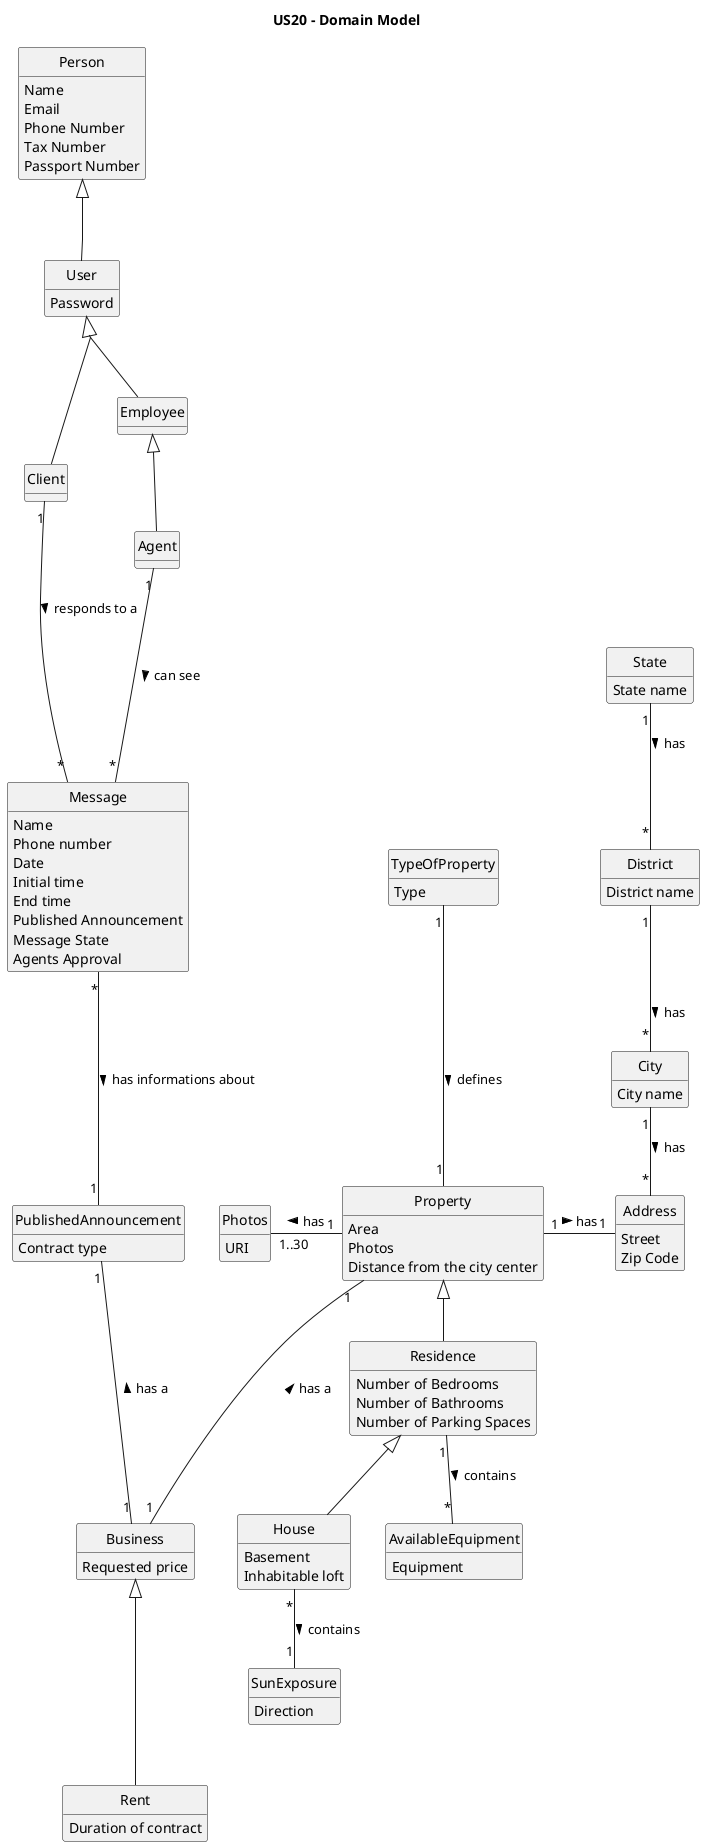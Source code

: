 @startuml

title US20 - Domain Model

skinparam groupInheritance 2
skinparam monochrome true
skinparam packageStyle rectangle
skinparam shadowing false
skinparam classAttributeIconSize 0
hide circle
hide methods

class User {
    Password
}

class Person {
    Name
    Email
    Phone Number
    Tax Number
    Passport Number
}

class Address {
    Street
    Zip Code
}

class City {
    City name
}

class District {
    District name
}

class State {
    State name
}

class Client {

}


class Residence {
    Number of Bedrooms
    Number of Bathrooms
    Number of Parking Spaces
}

class Property {
    Area
    Photos
    Distance from the city center
}

class TypeOfProperty{
    Type
}

class Photos {
    URI
}

class House {
    Basement
    Inhabitable loft
}

class SunExposure {
    Direction
}

class AvailableEquipment {
    Equipment
}

class Rent {
    Duration of contract
}

class Business {
    Requested price
}

class PublishedAnnouncement {
    Contract type
}

class Message{
    Name
    Phone number
    Date
    Initial time
    End time
    Published Announcement
    Message State
    Agents Approval
}

class Agent {

}

class Employee {

}

Message "*" --- "1" PublishedAnnouncement: has informations about >
Client "1" -down-- "*" Message: responds to a >
Agent "1" -down-- "*" Message: can see >
District "1" -down- "*" City : has >
State "1" -down- "*" District : has >
City "1" -down- "*" Address : has >
Property "1" --- "1" Business: has a <
PublishedAnnouncement "1" --- "1" Business: has a <
Residence <|-down- House
Property <|-down- Residence
Property "1" -left-- "1..30" Photos: has >
SunExposure "1" -up- "*" House: contains <
Address "1" -left- "1" Property: has <
AvailableEquipment "*" -up- "1" Residence: contains <
TypeOfProperty "1" -down-- "1" Property: defines >

Business <|--- Rent
Person <|-- User
User <|-- Client
User <|-- Employee
Employee <|-- Agent

@enduml